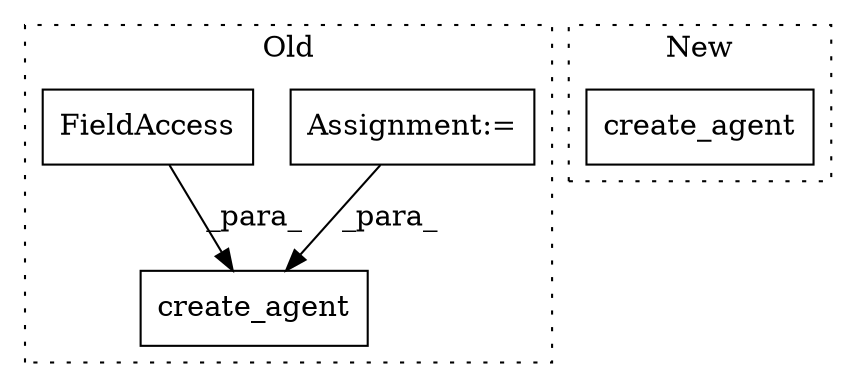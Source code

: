 digraph G {
subgraph cluster0 {
1 [label="create_agent" a="32" s="186,236" l="13,1" shape="box"];
3 [label="Assignment:=" a="7" s="158" l="1" shape="box"];
4 [label="FieldAccess" a="22" s="213" l="9" shape="box"];
label = "Old";
style="dotted";
}
subgraph cluster1 {
2 [label="create_agent" a="32" s="2500,2517" l="13,1" shape="box"];
label = "New";
style="dotted";
}
3 -> 1 [label="_para_"];
4 -> 1 [label="_para_"];
}